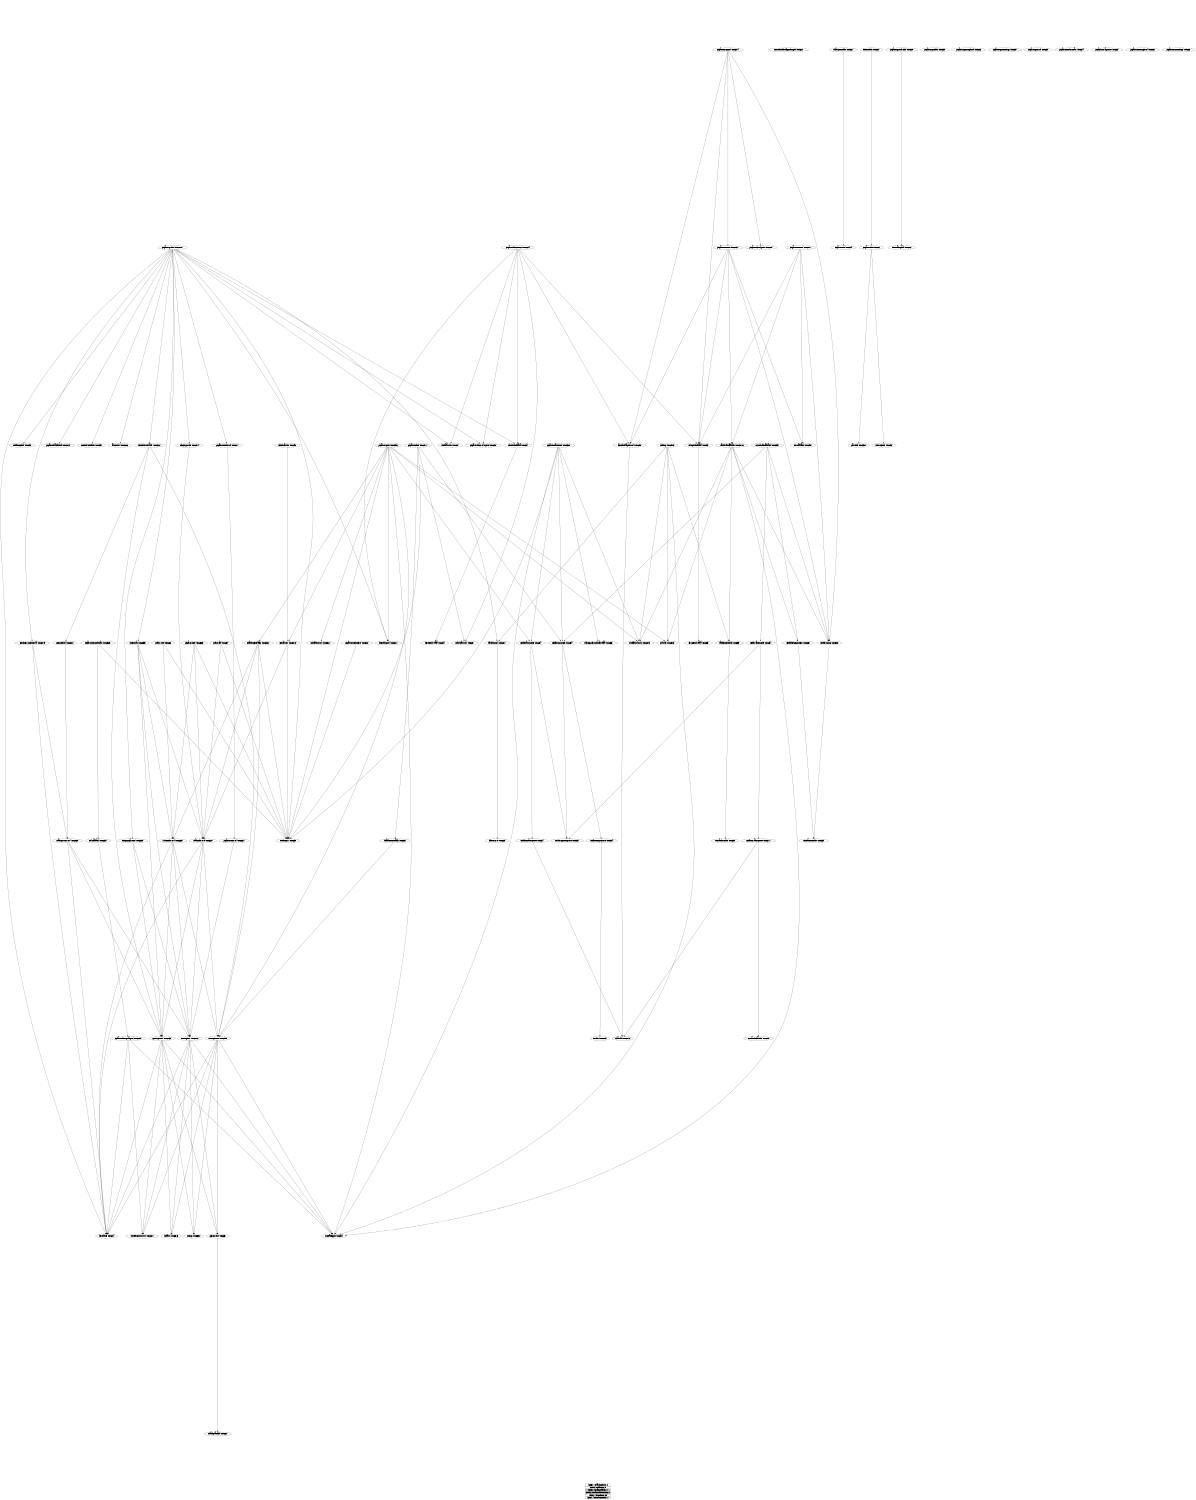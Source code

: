 digraph G
 {
	 ratio="fill";
	 size="8,10";
	 INIT_LIST_HEAD [label="INIT_LIST_HEAD (LOC=5)"];
	 Nonstub_sk_buff_get_length [label="Nonstub_sk_buff_get_length (LOC=2)"];
	 __bad_pda_field [label="__bad_pda_field (LOC=2)"];
	 __create_pipe [label="__create_pipe (LOC=4)"];
	 __xchg [label="__xchg (LOC=30)"];
	 alloc_urbs [label="alloc_urbs (LOC=26)"];
	 cancel_delayed_work [label="cancel_delayed_work (LOC=8)"];
	 check_carrier [label="check_carrier (LOC=9)"];
	 cleanup_module [label="cleanup_module (LOC=1)"];
	 clear_bit [label="clear_bit (LOC=13)"];
	 constant_test_bit [label="constant_test_bit (LOC=3)"];
	 ctrl_callback [label="ctrl_callback (LOC=31)"];
	 dev_get_drvdata [label="dev_get_drvdata (LOC=3)"];
	 dev_name [label="dev_name (LOC=4)"];
	 dev_set_drvdata [label="dev_set_drvdata (LOC=4)"];
	 disable_net_traffic [label="disable_net_traffic (LOC=6)"];
	 enable_net_traffic [label="enable_net_traffic (LOC=30)"];
	 fill_skb_pool [label="fill_skb_pool (LOC=17)"];
	 free_all_urbs [label="free_all_urbs (LOC=7)"];
	 free_skb_pool [label="free_skb_pool (LOC=11)"];
	 get_current [label="get_current (LOC=3)"];
	 get_interrupt_interval [label="get_interrupt_interval (LOC=19)"];
	 get_node_id [label="get_node_id (LOC=10)"];
	 get_registers [label="get_registers (LOC=63)"];
	 init_module [label="init_module (LOC=1)"];
	 intr_callback [label="intr_callback (LOC=57)"];
	 kmalloc [label="kmalloc (LOC=16)"];
	 mdio_read [label="mdio_read (LOC=7)"];
	 mdio_write [label="mdio_write (LOC=6)"];
	 mii_phy_probe [label="mii_phy_probe (LOC=14)"];
	 netdev_get_tx_queue [label="netdev_get_tx_queue (LOC=5)"];
	 netdev_priv [label="netdev_priv (LOC=3)"];
	 netif_device_present [label="netif_device_present (LOC=3)"];
	 netif_msg_init [label="netif_msg_init (LOC=9)"];
	 netif_running [label="netif_running (LOC=3)"];
	 netif_start_queue [label="netif_start_queue (LOC=4)"];
	 netif_stop_queue [label="netif_stop_queue (LOC=4)"];
	 netif_tx_start_queue [label="netif_tx_start_queue (LOC=4)"];
	 netif_tx_stop_queue [label="netif_tx_stop_queue (LOC=4)"];
	 netif_tx_wake_queue [label="netif_tx_wake_queue (LOC=11)"];
	 netif_wake_queue [label="netif_wake_queue (LOC=4)"];
	 parse_id [label="parse_id (LOC=30)"];
	 pegasus_blacklisted [label="pegasus_blacklisted (LOC=13)"];
	 pegasus_checkpoint [label="pegasus_checkpoint (LOC=5)"];
	 pegasus_close [label="pegasus_close (LOC=11)"];
	 pegasus_dec_workqueue [label="pegasus_dec_workqueue (LOC=8)"];
	 pegasus_disconnect [label="pegasus_disconnect (LOC=24)"];
	 pegasus_exit [label="pegasus_exit (LOC=4)"];
	 pegasus_get_drvinfo [label="pegasus_get_drvinfo (LOC=9)"];
	 pegasus_get_link [label="pegasus_get_link (LOC=5)"];
	 pegasus_get_msglevel [label="pegasus_get_msglevel (LOC=6)"];
	 pegasus_get_settings [label="pegasus_get_settings (LOC=9)"];
	 pegasus_get_wol [label="pegasus_get_wol (LOC=9)"];
	 pegasus_init [label="pegasus_init (LOC=6)"];
	 pegasus_ioctl [label="pegasus_ioctl (LOC=23)"];
	 pegasus_netdev_stats [label="pegasus_netdev_stats (LOC=4)"];
	 pegasus_nway_reset [label="pegasus_nway_reset (LOC=5)"];
	 pegasus_open [label="pegasus_open (LOC=56)"];
	 pegasus_probe [label="pegasus_probe (LOC=107)"];
	 pegasus_reset_wol [label="pegasus_reset_wol (LOC=7)"];
	 pegasus_restore [label="pegasus_restore (LOC=37)"];
	 pegasus_resume [label="pegasus_resume (LOC=17)"];
	 pegasus_set_msglevel [label="pegasus_set_msglevel (LOC=6)"];
	 pegasus_set_multicast [label="pegasus_set_multicast (LOC=23)"];
	 pegasus_set_settings [label="pegasus_set_settings (LOC=6)"];
	 pegasus_set_wol [label="pegasus_set_wol (LOC=21)"];
	 pegasus_start_xmit [label="pegasus_start_xmit (LOC=38)"];
	 pegasus_suspend [label="pegasus_suspend (LOC=14)"];
	 pegasus_tx_timeout [label="pegasus_tx_timeout (LOC=8)"];
	 pull_skb [label="pull_skb (LOC=13)"];
	 read_bulk_callback [label="read_bulk_callback (LOC=116)"];
	 read_eprom_word [label="read_eprom_word (LOC=28)"];
	 read_mii_word [label="read_mii_word (LOC=27)"];
	 reset_mac [label="reset_mac (LOC=35)"];
	 rx_fixup [label="rx_fixup (LOC=42)"];
	 set_bit [label="set_bit (LOC=13)"];
	 set_carrier [label="set_carrier (LOC=13)"];
	 set_ethernet_addr [label="set_ethernet_addr (LOC=12)"];
	 set_register [label="set_register (LOC=60)"];
	 set_registers [label="set_registers (LOC=59)"];
	 setup_pegasus_II [label="setup_pegasus_II (LOC=30)"];
	 skb_copy_from_linear_data [label="skb_copy_from_linear_data (LOC=6)"];
	 skb_reserve [label="skb_reserve (LOC=5)"];
	 tasklet_schedule [label="tasklet_schedule (LOC=5)"];
	 test_and_clear_bit [label="test_and_clear_bit (LOC=9)"];
	 test_and_set_bit [label="test_and_set_bit (LOC=8)"];
	 unlink_all_urbs [label="unlink_all_urbs (LOC=7)"];
	 update_eth_regs_async [label="update_eth_regs_async (LOC=25)"];
	 usb_fill_bulk_urb [label="usb_fill_bulk_urb (LOC=15)"];
	 usb_fill_control_urb [label="usb_fill_control_urb (LOC=17)"];
	 usb_fill_int_urb [label="usb_fill_int_urb (LOC=21)"];
	 usb_get_intfdata [label="usb_get_intfdata (LOC=3)"];
	 usb_make_path [label="usb_make_path (LOC=6)"];
	 usb_register [label="usb_register (LOC=3)"];
	 usb_set_intfdata [label="usb_set_intfdata (LOC=4)"];
	 write_bulk_callback [label="write_bulk_callback (LOC=39)"];
	 write_mii_word [label="write_mii_word (LOC=25)"];
	 cancel_delayed_work -> clear_bit;
	 check_carrier -> set_carrier;
	 cleanup_module -> pegasus_exit;
	 ctrl_callback -> update_eth_regs_async;
	 disable_net_traffic -> set_registers;
	 enable_net_traffic -> netdev_priv;
	 enable_net_traffic -> read_mii_word;
	 enable_net_traffic -> set_registers;
	 enable_net_traffic -> write_mii_word;
	 fill_skb_pool -> skb_reserve;
	 get_current -> __bad_pda_field;
	 get_interrupt_interval -> dev_name;
	 get_interrupt_interval -> read_eprom_word;
	 get_node_id -> read_eprom_word;
	 get_registers -> __create_pipe;
	 get_registers -> __xchg;
	 get_registers -> dev_name;
	 get_registers -> get_current;
	 get_registers -> kmalloc;
	 get_registers -> usb_fill_control_urb;
	 init_module -> pegasus_init;
	 mdio_read -> netdev_priv;
	 mdio_read -> read_mii_word;
	 mdio_write -> netdev_priv;
	 mdio_write -> write_mii_word;
	 mii_phy_probe -> read_mii_word;
	 netif_device_present -> constant_test_bit;
	 netif_running -> constant_test_bit;
	 netif_start_queue -> netdev_get_tx_queue;
	 netif_start_queue -> netif_tx_start_queue;
	 netif_stop_queue -> netdev_get_tx_queue;
	 netif_stop_queue -> netif_tx_stop_queue;
	 netif_tx_start_queue -> clear_bit;
	 netif_tx_stop_queue -> set_bit;
	 netif_tx_wake_queue -> clear_bit;
	 netif_tx_wake_queue -> test_and_clear_bit;
	 netif_wake_queue -> netdev_get_tx_queue;
	 netif_wake_queue -> netif_tx_wake_queue;
	 pegasus_close -> disable_net_traffic;
	 pegasus_close -> netdev_priv;
	 pegasus_close -> netif_stop_queue;
	 pegasus_close -> unlink_all_urbs;
	 pegasus_disconnect -> cancel_delayed_work;
	 pegasus_disconnect -> free_all_urbs;
	 pegasus_disconnect -> free_skb_pool;
	 pegasus_disconnect -> pegasus_dec_workqueue;
	 pegasus_disconnect -> unlink_all_urbs;
	 pegasus_disconnect -> usb_get_intfdata;
	 pegasus_disconnect -> usb_set_intfdata;
	 pegasus_get_drvinfo -> usb_make_path;
	 pegasus_init -> parse_id;
	 pegasus_init -> usb_register;
	 pegasus_ioctl -> netdev_priv;
	 pegasus_ioctl -> read_mii_word;
	 pegasus_ioctl -> write_mii_word;
	 pegasus_open -> __create_pipe;
	 pegasus_open -> enable_net_traffic;
	 pegasus_open -> free_skb_pool;
	 pegasus_open -> netdev_priv;
	 pegasus_open -> netif_start_queue;
	 pegasus_open -> pull_skb;
	 pegasus_open -> set_carrier;
	 pegasus_open -> set_registers;
	 pegasus_open -> usb_fill_bulk_urb;
	 pegasus_open -> usb_fill_int_urb;
	 pegasus_probe -> INIT_LIST_HEAD;
	 pegasus_probe -> alloc_urbs;
	 pegasus_probe -> dev_name;
	 pegasus_probe -> fill_skb_pool;
	 pegasus_probe -> free_all_urbs;
	 pegasus_probe -> free_skb_pool;
	 pegasus_probe -> get_interrupt_interval;
	 pegasus_probe -> mii_phy_probe;
	 pegasus_probe -> netdev_priv;
	 pegasus_probe -> netif_msg_init;
	 pegasus_probe -> pegasus_blacklisted;
	 pegasus_probe -> pegasus_dec_workqueue;
	 pegasus_probe -> pegasus_reset_wol;
	 pegasus_probe -> reset_mac;
	 pegasus_probe -> set_ethernet_addr;
	 pegasus_probe -> setup_pegasus_II;
	 pegasus_probe -> usb_set_intfdata;
	 pegasus_reset_wol -> pegasus_set_wol;
	 pegasus_restore -> cancel_delayed_work;
	 pegasus_restore -> intr_callback;
	 pegasus_restore -> netif_running;
	 pegasus_restore -> read_bulk_callback;
	 pegasus_restore -> usb_get_intfdata;
	 pegasus_resume -> intr_callback;
	 pegasus_resume -> netif_running;
	 pegasus_resume -> read_bulk_callback;
	 pegasus_resume -> usb_get_intfdata;
	 pegasus_set_multicast -> ctrl_callback;
	 pegasus_set_multicast -> netdev_priv;
	 pegasus_set_wol -> set_register;
	 pegasus_start_xmit -> __create_pipe;
	 pegasus_start_xmit -> netdev_priv;
	 pegasus_start_xmit -> netif_start_queue;
	 pegasus_start_xmit -> netif_stop_queue;
	 pegasus_start_xmit -> skb_copy_from_linear_data;
	 pegasus_start_xmit -> usb_fill_bulk_urb;
	 pegasus_suspend -> cancel_delayed_work;
	 pegasus_suspend -> netif_running;
	 pegasus_suspend -> pegasus_checkpoint;
	 pegasus_suspend -> pegasus_restore;
	 pegasus_suspend -> usb_get_intfdata;
	 pegasus_tx_timeout -> netdev_priv;
	 read_bulk_callback -> __create_pipe;
	 read_bulk_callback -> netif_device_present;
	 read_bulk_callback -> netif_running;
	 read_bulk_callback -> pull_skb;
	 read_bulk_callback -> tasklet_schedule;
	 read_bulk_callback -> usb_fill_bulk_urb;
	 read_eprom_word -> dev_name;
	 read_eprom_word -> get_registers;
	 read_eprom_word -> set_register;
	 read_mii_word -> dev_name;
	 read_mii_word -> get_registers;
	 read_mii_word -> set_register;
	 read_mii_word -> set_registers;
	 reset_mac -> get_registers;
	 reset_mac -> read_mii_word;
	 reset_mac -> set_register;
	 reset_mac -> write_mii_word;
	 rx_fixup -> __create_pipe;
	 rx_fixup -> fill_skb_pool;
	 rx_fixup -> pull_skb;
	 rx_fixup -> tasklet_schedule;
	 rx_fixup -> usb_fill_bulk_urb;
	 set_carrier -> netdev_priv;
	 set_carrier -> read_mii_word;
	 set_ethernet_addr -> get_node_id;
	 set_ethernet_addr -> get_registers;
	 set_ethernet_addr -> set_registers;
	 set_register -> __create_pipe;
	 set_register -> __xchg;
	 set_register -> dev_name;
	 set_register -> get_current;
	 set_register -> kmalloc;
	 set_register -> usb_fill_control_urb;
	 set_registers -> __create_pipe;
	 set_registers -> __xchg;
	 set_registers -> dev_name;
	 set_registers -> get_current;
	 set_registers -> kmalloc;
	 set_registers -> usb_fill_control_urb;
	 setup_pegasus_II -> get_registers;
	 setup_pegasus_II -> set_register;
	 tasklet_schedule -> test_and_set_bit;
	 update_eth_regs_async -> __create_pipe;
	 update_eth_regs_async -> dev_name;
	 update_eth_regs_async -> usb_fill_control_urb;
	 usb_get_intfdata -> dev_get_drvdata;
	 usb_set_intfdata -> dev_set_drvdata;
	 write_bulk_callback -> netif_device_present;
	 write_bulk_callback -> netif_running;
	 write_bulk_callback -> netif_stop_queue;
	 write_bulk_callback -> netif_wake_queue;
	 write_mii_word -> dev_name;
	 write_mii_word -> get_registers;
	 write_mii_word -> set_register;
	 write_mii_word -> set_registers;
label = <<table border="0" cellborder="1">
<tr><td>STATS - total functions: 0</td></tr>
<tr><td>STATS - total_LOC: 0</td></tr>
<tr><td bgcolor="gray">STATS - no_annotation: -1</td></tr>
<tr><td bgcolor="gray">STATS - no_annotation_LOC: -1</td></tr>
<tr><td>STATS - kern_funcs: 65</td></tr>
<tr><td>STATS - kern_funcs_LOC: -1</td></tr>
</table>>
}
